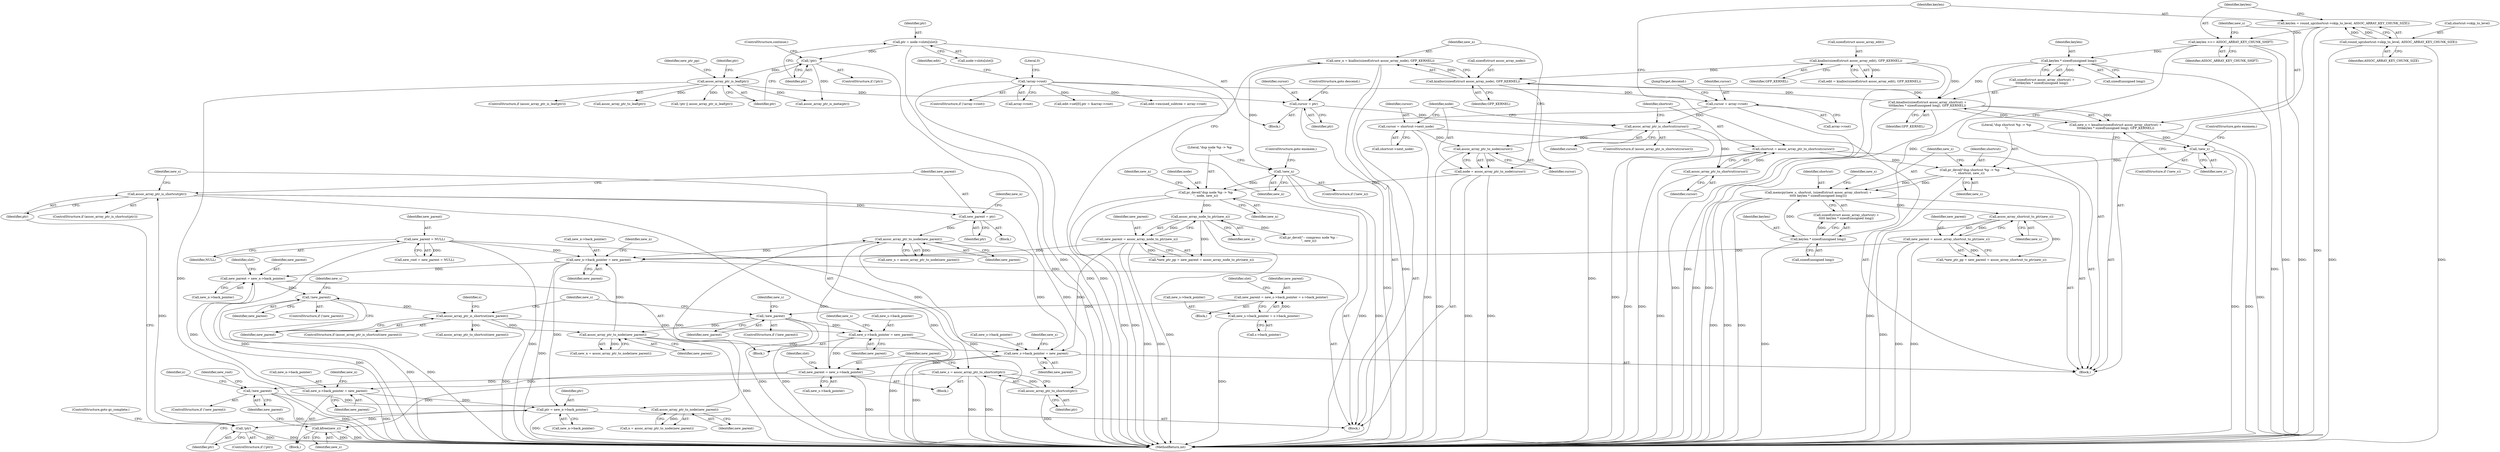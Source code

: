 digraph "0_linux_95389b08d93d5c06ec63ab49bd732b0069b7c35e@API" {
"1000770" [label="(Call,kfree(new_s))"];
"1000736" [label="(Call,new_s = assoc_array_ptr_to_shortcut(ptr))"];
"1000738" [label="(Call,assoc_array_ptr_to_shortcut(ptr))"];
"1000733" [label="(Call,assoc_array_ptr_is_shortcut(ptr))"];
"1000729" [label="(Call,!ptr)"];
"1000723" [label="(Call,ptr = new_n->back_pointer)"];
"1000299" [label="(Call,new_n->back_pointer = new_parent)"];
"1000713" [label="(Call,assoc_array_ptr_to_node(new_parent))"];
"1000684" [label="(Call,!new_parent)"];
"1000663" [label="(Call,new_parent = new_s->back_pointer = s->back_pointer)"];
"1000665" [label="(Call,new_s->back_pointer = s->back_pointer)"];
"1000653" [label="(Call,assoc_array_ptr_is_shortcut(new_parent))"];
"1000635" [label="(Call,!new_parent)"];
"1000622" [label="(Call,new_parent = new_n->back_pointer)"];
"1000760" [label="(Call,new_n->back_pointer = new_parent)"];
"1000740" [label="(Call,new_parent = new_s->back_pointer)"];
"1000251" [label="(Call,new_s->back_pointer = new_parent)"];
"1000314" [label="(Call,new_parent = assoc_array_node_to_ptr(new_n))"];
"1000316" [label="(Call,assoc_array_node_to_ptr(new_n))"];
"1000295" [label="(Call,pr_devel(\"dup node %p -> %p\n\", node, new_n))"];
"1000281" [label="(Call,node = assoc_array_ptr_to_node(cursor))"];
"1000283" [label="(Call,assoc_array_ptr_to_node(cursor))"];
"1000205" [label="(Call,assoc_array_ptr_is_shortcut(cursor))"];
"1000368" [label="(Call,cursor = ptr)"];
"1000344" [label="(Call,assoc_array_ptr_is_leaf(ptr))"];
"1000340" [label="(Call,!ptr)"];
"1000332" [label="(Call,ptr = node->slots[slot])"];
"1000198" [label="(Call,cursor = array->root)"];
"1000137" [label="(Call,!array->root)"];
"1000276" [label="(Call,cursor = shortcut->next_node)"];
"1000292" [label="(Call,!new_n)"];
"1000285" [label="(Call,new_n = kzalloc(sizeof(struct assoc_array_node), GFP_KERNEL))"];
"1000287" [label="(Call,kzalloc(sizeof(struct assoc_array_node), GFP_KERNEL))"];
"1000145" [label="(Call,kzalloc(sizeof(struct assoc_array_edit), GFP_KERNEL))"];
"1000224" [label="(Call,kmalloc(sizeof(struct assoc_array_shortcut) +\n\t\t\t\tkeylen * sizeof(unsigned long), GFP_KERNEL))"];
"1000228" [label="(Call,keylen * sizeof(unsigned long))"];
"1000219" [label="(Call,keylen >>= ASSOC_ARRAY_KEY_CHUNK_SHIFT)"];
"1000212" [label="(Call,keylen = round_up(shortcut->skip_to_level, ASSOC_ARRAY_KEY_CHUNK_SIZE))"];
"1000214" [label="(Call,round_up(shortcut->skip_to_level, ASSOC_ARRAY_KEY_CHUNK_SIZE))"];
"1000800" [label="(Call,assoc_array_ptr_to_node(new_parent))"];
"1000795" [label="(Call,new_parent = ptr)"];
"1000783" [label="(Call,assoc_array_ptr_to_node(new_parent))"];
"1000773" [label="(Call,!new_parent)"];
"1000191" [label="(Call,new_parent = NULL)"];
"1000701" [label="(Call,new_s->back_pointer = new_parent)"];
"1000266" [label="(Call,new_parent = assoc_array_shortcut_to_ptr(new_s))"];
"1000268" [label="(Call,assoc_array_shortcut_to_ptr(new_s))"];
"1000241" [label="(Call,memcpy(new_s, shortcut, (sizeof(struct assoc_array_shortcut) +\n\t\t\t\t\t keylen * sizeof(unsigned long))))"];
"1000237" [label="(Call,pr_devel(\"dup shortcut %p -> %p\n\", shortcut, new_s))"];
"1000208" [label="(Call,shortcut = assoc_array_ptr_to_shortcut(cursor))"];
"1000210" [label="(Call,assoc_array_ptr_to_shortcut(cursor))"];
"1000234" [label="(Call,!new_s)"];
"1000222" [label="(Call,new_s = kmalloc(sizeof(struct assoc_array_shortcut) +\n\t\t\t\tkeylen * sizeof(unsigned long), GFP_KERNEL))"];
"1000247" [label="(Call,keylen * sizeof(unsigned long))"];
"1000283" [label="(Call,assoc_array_ptr_to_node(cursor))"];
"1000204" [label="(ControlStructure,if (assoc_array_ptr_is_shortcut(cursor)))"];
"1000224" [label="(Call,kmalloc(sizeof(struct assoc_array_shortcut) +\n\t\t\t\tkeylen * sizeof(unsigned long), GFP_KERNEL))"];
"1000241" [label="(Call,memcpy(new_s, shortcut, (sizeof(struct assoc_array_shortcut) +\n\t\t\t\t\t keylen * sizeof(unsigned long))))"];
"1000137" [label="(Call,!array->root)"];
"1000277" [label="(Identifier,cursor)"];
"1000252" [label="(Call,new_s->back_pointer)"];
"1000623" [label="(Identifier,new_parent)"];
"1000203" [label="(JumpTarget,descend:)"];
"1000685" [label="(Identifier,new_parent)"];
"1000760" [label="(Call,new_n->back_pointer = new_parent)"];
"1000663" [label="(Call,new_parent = new_s->back_pointer = s->back_pointer)"];
"1000731" [label="(ControlStructure,goto gc_complete;)"];
"1000738" [label="(Call,assoc_array_ptr_to_shortcut(ptr))"];
"1000369" [label="(Identifier,cursor)"];
"1000442" [label="(Call,!ptr || assoc_array_ptr_is_leaf(ptr))"];
"1000689" [label="(Identifier,new_s)"];
"1000739" [label="(Identifier,ptr)"];
"1000213" [label="(Identifier,keylen)"];
"1000782" [label="(Identifier,n)"];
"1000301" [label="(Identifier,new_n)"];
"1000233" [label="(ControlStructure,if (!new_s))"];
"1000332" [label="(Call,ptr = node->slots[slot])"];
"1000736" [label="(Call,new_s = assoc_array_ptr_to_shortcut(ptr))"];
"1000371" [label="(ControlStructure,goto descend;)"];
"1000624" [label="(Call,new_n->back_pointer)"];
"1000298" [label="(Identifier,new_n)"];
"1000297" [label="(Identifier,node)"];
"1000268" [label="(Call,assoc_array_shortcut_to_ptr(new_s))"];
"1000225" [label="(Call,sizeof(struct assoc_array_shortcut) +\n\t\t\t\tkeylen * sizeof(unsigned long))"];
"1000664" [label="(Identifier,new_parent)"];
"1000683" [label="(ControlStructure,if (!new_parent))"];
"1000316" [label="(Call,assoc_array_node_to_ptr(new_n))"];
"1000628" [label="(Identifier,slot)"];
"1000339" [label="(ControlStructure,if (!ptr))"];
"1000222" [label="(Call,new_s = kmalloc(sizeof(struct assoc_array_shortcut) +\n\t\t\t\tkeylen * sizeof(unsigned long), GFP_KERNEL))"];
"1000199" [label="(Identifier,cursor)"];
"1000209" [label="(Identifier,shortcut)"];
"1000799" [label="(Identifier,new_n)"];
"1000116" [label="(Block,)"];
"1000258" [label="(Identifier,new_s)"];
"1000361" [label="(Identifier,new_ptr_pp)"];
"1000732" [label="(ControlStructure,if (assoc_array_ptr_is_shortcut(ptr)))"];
"1000734" [label="(Identifier,ptr)"];
"1000878" [label="(MethodReturn,int)"];
"1000299" [label="(Call,new_n->back_pointer = new_parent)"];
"1000669" [label="(Call,s->back_pointer)"];
"1000740" [label="(Call,new_parent = new_s->back_pointer)"];
"1000756" [label="(Block,)"];
"1000784" [label="(Identifier,new_parent)"];
"1000770" [label="(Call,kfree(new_s))"];
"1000286" [label="(Identifier,new_n)"];
"1000253" [label="(Identifier,new_s)"];
"1000212" [label="(Call,keylen = round_up(shortcut->skip_to_level, ASSOC_ARRAY_KEY_CHUNK_SIZE))"];
"1000333" [label="(Identifier,ptr)"];
"1000230" [label="(Call,sizeof(unsigned long))"];
"1000191" [label="(Call,new_parent = NULL)"];
"1000198" [label="(Call,cursor = array->root)"];
"1000138" [label="(Call,array->root)"];
"1000659" [label="(Call,assoc_array_ptr_to_shortcut(new_parent))"];
"1000341" [label="(Identifier,ptr)"];
"1000144" [label="(Identifier,edit)"];
"1000229" [label="(Identifier,keylen)"];
"1000345" [label="(Identifier,ptr)"];
"1000189" [label="(Call,new_root = new_parent = NULL)"];
"1000764" [label="(Identifier,new_parent)"];
"1000235" [label="(Identifier,new_s)"];
"1000741" [label="(Identifier,new_parent)"];
"1000306" [label="(Identifier,new_n)"];
"1000284" [label="(Identifier,cursor)"];
"1000733" [label="(Call,assoc_array_ptr_is_shortcut(ptr))"];
"1000774" [label="(Identifier,new_parent)"];
"1000282" [label="(Identifier,node)"];
"1000742" [label="(Call,new_s->back_pointer)"];
"1000242" [label="(Identifier,new_s)"];
"1000148" [label="(Identifier,GFP_KERNEL)"];
"1000228" [label="(Call,keylen * sizeof(unsigned long))"];
"1000635" [label="(Call,!new_parent)"];
"1000300" [label="(Call,new_n->back_pointer)"];
"1000303" [label="(Identifier,new_parent)"];
"1000350" [label="(Identifier,ptr)"];
"1000287" [label="(Call,kzalloc(sizeof(struct assoc_array_node), GFP_KERNEL))"];
"1000232" [label="(Identifier,GFP_KERNEL)"];
"1000713" [label="(Call,assoc_array_ptr_to_node(new_parent))"];
"1000334" [label="(Call,node->slots[slot])"];
"1000634" [label="(ControlStructure,if (!new_parent))"];
"1000655" [label="(Block,)"];
"1000705" [label="(Identifier,new_parent)"];
"1000263" [label="(Call,*new_ptr_pp = new_parent = assoc_array_shortcut_to_ptr(new_s))"];
"1000737" [label="(Identifier,new_s)"];
"1000761" [label="(Call,new_n->back_pointer)"];
"1000143" [label="(Call,edit = kzalloc(sizeof(struct assoc_array_edit), GFP_KERNEL))"];
"1000267" [label="(Identifier,new_parent)"];
"1000795" [label="(Call,new_parent = ptr)"];
"1000636" [label="(Identifier,new_parent)"];
"1000285" [label="(Call,new_n = kzalloc(sizeof(struct assoc_array_node), GFP_KERNEL))"];
"1000291" [label="(ControlStructure,if (!new_n))"];
"1000777" [label="(Identifier,new_root)"];
"1000200" [label="(Call,array->root)"];
"1000343" [label="(ControlStructure,if (assoc_array_ptr_is_leaf(ptr)))"];
"1000342" [label="(ControlStructure,continue;)"];
"1000730" [label="(Identifier,ptr)"];
"1000314" [label="(Call,new_parent = assoc_array_node_to_ptr(new_n))"];
"1000711" [label="(Call,new_n = assoc_array_ptr_to_node(new_parent))"];
"1000728" [label="(ControlStructure,if (!ptr))"];
"1000796" [label="(Identifier,new_parent)"];
"1000746" [label="(Identifier,slot)"];
"1000292" [label="(Call,!new_n)"];
"1000142" [label="(Literal,0)"];
"1000269" [label="(Identifier,new_s)"];
"1000266" [label="(Call,new_parent = assoc_array_shortcut_to_ptr(new_s))"];
"1000315" [label="(Identifier,new_parent)"];
"1000344" [label="(Call,assoc_array_ptr_is_leaf(ptr))"];
"1000240" [label="(Identifier,new_s)"];
"1000771" [label="(Identifier,new_s)"];
"1000234" [label="(Call,!new_s)"];
"1000211" [label="(Identifier,cursor)"];
"1000773" [label="(Call,!new_parent)"];
"1000248" [label="(Identifier,keylen)"];
"1000666" [label="(Call,new_s->back_pointer)"];
"1000244" [label="(Call,sizeof(struct assoc_array_shortcut) +\n\t\t\t\t\t keylen * sizeof(unsigned long))"];
"1000783" [label="(Call,assoc_array_ptr_to_node(new_parent))"];
"1000658" [label="(Identifier,s)"];
"1000614" [label="(Block,)"];
"1000170" [label="(Call,edit->set[0].ptr = &array->root)"];
"1000146" [label="(Call,sizeof(struct assoc_array_edit))"];
"1000290" [label="(Identifier,GFP_KERNEL)"];
"1000654" [label="(Identifier,new_parent)"];
"1000794" [label="(Block,)"];
"1000349" [label="(Call,assoc_array_ptr_to_leaf(ptr))"];
"1000238" [label="(Literal,\"dup shortcut %p -> %p\n\")"];
"1000293" [label="(Identifier,new_n)"];
"1000223" [label="(Identifier,new_s)"];
"1000665" [label="(Call,new_s->back_pointer = s->back_pointer)"];
"1000767" [label="(Identifier,new_n)"];
"1000725" [label="(Call,new_n->back_pointer)"];
"1000193" [label="(Identifier,NULL)"];
"1000684" [label="(Call,!new_parent)"];
"1000798" [label="(Call,new_n = assoc_array_ptr_to_node(new_parent))"];
"1000207" [label="(Block,)"];
"1000276" [label="(Call,cursor = shortcut->next_node)"];
"1000255" [label="(Identifier,new_parent)"];
"1000294" [label="(ControlStructure,goto enomem;)"];
"1000288" [label="(Call,sizeof(struct assoc_array_node))"];
"1000610" [label="(Call,assoc_array_ptr_is_meta(ptr))"];
"1000192" [label="(Identifier,new_parent)"];
"1000653" [label="(Call,assoc_array_ptr_is_shortcut(new_parent))"];
"1000239" [label="(Identifier,shortcut)"];
"1000801" [label="(Identifier,new_parent)"];
"1000703" [label="(Identifier,new_s)"];
"1000800" [label="(Call,assoc_array_ptr_to_node(new_parent))"];
"1000372" [label="(Call,pr_devel(\"-- compress node %p --\n\", new_n))"];
"1000220" [label="(Identifier,keylen)"];
"1000218" [label="(Identifier,ASSOC_ARRAY_KEY_CHUNK_SIZE)"];
"1000724" [label="(Identifier,ptr)"];
"1000368" [label="(Call,cursor = ptr)"];
"1000210" [label="(Call,assoc_array_ptr_to_shortcut(cursor))"];
"1000295" [label="(Call,pr_devel(\"dup node %p -> %p\n\", node, new_n))"];
"1000714" [label="(Identifier,new_parent)"];
"1000296" [label="(Literal,\"dup node %p -> %p\n\")"];
"1000247" [label="(Call,keylen * sizeof(unsigned long))"];
"1000708" [label="(Identifier,new_s)"];
"1000723" [label="(Call,ptr = new_n->back_pointer)"];
"1000640" [label="(Identifier,new_s)"];
"1000182" [label="(Call,edit->excised_subtree = array->root)"];
"1000622" [label="(Call,new_parent = new_n->back_pointer)"];
"1000251" [label="(Call,new_s->back_pointer = new_parent)"];
"1000219" [label="(Call,keylen >>= ASSOC_ARRAY_KEY_CHUNK_SHIFT)"];
"1000145" [label="(Call,kzalloc(sizeof(struct assoc_array_edit), GFP_KERNEL))"];
"1000311" [label="(Call,*new_ptr_pp = new_parent = assoc_array_node_to_ptr(new_n))"];
"1000214" [label="(Call,round_up(shortcut->skip_to_level, ASSOC_ARRAY_KEY_CHUNK_SIZE))"];
"1000281" [label="(Call,node = assoc_array_ptr_to_node(cursor))"];
"1000205" [label="(Call,assoc_array_ptr_is_shortcut(cursor))"];
"1000735" [label="(Block,)"];
"1000236" [label="(ControlStructure,goto enomem;)"];
"1000249" [label="(Call,sizeof(unsigned long))"];
"1000781" [label="(Call,n = assoc_array_ptr_to_node(new_parent))"];
"1000370" [label="(Identifier,ptr)"];
"1000221" [label="(Identifier,ASSOC_ARRAY_KEY_CHUNK_SHIFT)"];
"1000772" [label="(ControlStructure,if (!new_parent))"];
"1000215" [label="(Call,shortcut->skip_to_level)"];
"1000237" [label="(Call,pr_devel(\"dup shortcut %p -> %p\n\", shortcut, new_s))"];
"1000206" [label="(Identifier,cursor)"];
"1000331" [label="(Block,)"];
"1000243" [label="(Identifier,shortcut)"];
"1000340" [label="(Call,!ptr)"];
"1000701" [label="(Call,new_s->back_pointer = new_parent)"];
"1000702" [label="(Call,new_s->back_pointer)"];
"1000317" [label="(Identifier,new_n)"];
"1000673" [label="(Identifier,slot)"];
"1000208" [label="(Call,shortcut = assoc_array_ptr_to_shortcut(cursor))"];
"1000278" [label="(Call,shortcut->next_node)"];
"1000652" [label="(ControlStructure,if (assoc_array_ptr_is_shortcut(new_parent)))"];
"1000797" [label="(Identifier,ptr)"];
"1000729" [label="(Call,!ptr)"];
"1000136" [label="(ControlStructure,if (!array->root))"];
"1000770" -> "1000756"  [label="AST: "];
"1000770" -> "1000771"  [label="CFG: "];
"1000771" -> "1000770"  [label="AST: "];
"1000774" -> "1000770"  [label="CFG: "];
"1000770" -> "1000878"  [label="DDG: "];
"1000770" -> "1000878"  [label="DDG: "];
"1000736" -> "1000770"  [label="DDG: "];
"1000736" -> "1000735"  [label="AST: "];
"1000736" -> "1000738"  [label="CFG: "];
"1000737" -> "1000736"  [label="AST: "];
"1000738" -> "1000736"  [label="AST: "];
"1000741" -> "1000736"  [label="CFG: "];
"1000736" -> "1000878"  [label="DDG: "];
"1000736" -> "1000878"  [label="DDG: "];
"1000738" -> "1000736"  [label="DDG: "];
"1000738" -> "1000739"  [label="CFG: "];
"1000739" -> "1000738"  [label="AST: "];
"1000738" -> "1000878"  [label="DDG: "];
"1000733" -> "1000738"  [label="DDG: "];
"1000733" -> "1000732"  [label="AST: "];
"1000733" -> "1000734"  [label="CFG: "];
"1000734" -> "1000733"  [label="AST: "];
"1000737" -> "1000733"  [label="CFG: "];
"1000796" -> "1000733"  [label="CFG: "];
"1000733" -> "1000878"  [label="DDG: "];
"1000729" -> "1000733"  [label="DDG: "];
"1000733" -> "1000795"  [label="DDG: "];
"1000729" -> "1000728"  [label="AST: "];
"1000729" -> "1000730"  [label="CFG: "];
"1000730" -> "1000729"  [label="AST: "];
"1000731" -> "1000729"  [label="CFG: "];
"1000734" -> "1000729"  [label="CFG: "];
"1000729" -> "1000878"  [label="DDG: "];
"1000729" -> "1000878"  [label="DDG: "];
"1000723" -> "1000729"  [label="DDG: "];
"1000723" -> "1000116"  [label="AST: "];
"1000723" -> "1000725"  [label="CFG: "];
"1000724" -> "1000723"  [label="AST: "];
"1000725" -> "1000723"  [label="AST: "];
"1000730" -> "1000723"  [label="CFG: "];
"1000723" -> "1000878"  [label="DDG: "];
"1000299" -> "1000723"  [label="DDG: "];
"1000760" -> "1000723"  [label="DDG: "];
"1000299" -> "1000116"  [label="AST: "];
"1000299" -> "1000303"  [label="CFG: "];
"1000300" -> "1000299"  [label="AST: "];
"1000303" -> "1000299"  [label="AST: "];
"1000306" -> "1000299"  [label="CFG: "];
"1000299" -> "1000878"  [label="DDG: "];
"1000713" -> "1000299"  [label="DDG: "];
"1000314" -> "1000299"  [label="DDG: "];
"1000266" -> "1000299"  [label="DDG: "];
"1000800" -> "1000299"  [label="DDG: "];
"1000191" -> "1000299"  [label="DDG: "];
"1000299" -> "1000622"  [label="DDG: "];
"1000713" -> "1000711"  [label="AST: "];
"1000713" -> "1000714"  [label="CFG: "];
"1000714" -> "1000713"  [label="AST: "];
"1000711" -> "1000713"  [label="CFG: "];
"1000713" -> "1000878"  [label="DDG: "];
"1000713" -> "1000251"  [label="DDG: "];
"1000713" -> "1000711"  [label="DDG: "];
"1000684" -> "1000713"  [label="DDG: "];
"1000653" -> "1000713"  [label="DDG: "];
"1000684" -> "1000683"  [label="AST: "];
"1000684" -> "1000685"  [label="CFG: "];
"1000685" -> "1000684"  [label="AST: "];
"1000689" -> "1000684"  [label="CFG: "];
"1000703" -> "1000684"  [label="CFG: "];
"1000684" -> "1000878"  [label="DDG: "];
"1000684" -> "1000878"  [label="DDG: "];
"1000663" -> "1000684"  [label="DDG: "];
"1000684" -> "1000701"  [label="DDG: "];
"1000663" -> "1000655"  [label="AST: "];
"1000663" -> "1000665"  [label="CFG: "];
"1000664" -> "1000663"  [label="AST: "];
"1000665" -> "1000663"  [label="AST: "];
"1000673" -> "1000663"  [label="CFG: "];
"1000665" -> "1000663"  [label="DDG: "];
"1000665" -> "1000669"  [label="CFG: "];
"1000666" -> "1000665"  [label="AST: "];
"1000669" -> "1000665"  [label="AST: "];
"1000665" -> "1000878"  [label="DDG: "];
"1000653" -> "1000652"  [label="AST: "];
"1000653" -> "1000654"  [label="CFG: "];
"1000654" -> "1000653"  [label="AST: "];
"1000658" -> "1000653"  [label="CFG: "];
"1000703" -> "1000653"  [label="CFG: "];
"1000653" -> "1000878"  [label="DDG: "];
"1000635" -> "1000653"  [label="DDG: "];
"1000653" -> "1000659"  [label="DDG: "];
"1000653" -> "1000701"  [label="DDG: "];
"1000635" -> "1000634"  [label="AST: "];
"1000635" -> "1000636"  [label="CFG: "];
"1000636" -> "1000635"  [label="AST: "];
"1000640" -> "1000635"  [label="CFG: "];
"1000654" -> "1000635"  [label="CFG: "];
"1000635" -> "1000878"  [label="DDG: "];
"1000635" -> "1000878"  [label="DDG: "];
"1000622" -> "1000635"  [label="DDG: "];
"1000622" -> "1000614"  [label="AST: "];
"1000622" -> "1000624"  [label="CFG: "];
"1000623" -> "1000622"  [label="AST: "];
"1000624" -> "1000622"  [label="AST: "];
"1000628" -> "1000622"  [label="CFG: "];
"1000622" -> "1000878"  [label="DDG: "];
"1000760" -> "1000622"  [label="DDG: "];
"1000760" -> "1000756"  [label="AST: "];
"1000760" -> "1000764"  [label="CFG: "];
"1000761" -> "1000760"  [label="AST: "];
"1000764" -> "1000760"  [label="AST: "];
"1000767" -> "1000760"  [label="CFG: "];
"1000760" -> "1000878"  [label="DDG: "];
"1000740" -> "1000760"  [label="DDG: "];
"1000740" -> "1000735"  [label="AST: "];
"1000740" -> "1000742"  [label="CFG: "];
"1000741" -> "1000740"  [label="AST: "];
"1000742" -> "1000740"  [label="AST: "];
"1000746" -> "1000740"  [label="CFG: "];
"1000740" -> "1000878"  [label="DDG: "];
"1000251" -> "1000740"  [label="DDG: "];
"1000701" -> "1000740"  [label="DDG: "];
"1000740" -> "1000773"  [label="DDG: "];
"1000740" -> "1000800"  [label="DDG: "];
"1000251" -> "1000207"  [label="AST: "];
"1000251" -> "1000255"  [label="CFG: "];
"1000252" -> "1000251"  [label="AST: "];
"1000255" -> "1000251"  [label="AST: "];
"1000258" -> "1000251"  [label="CFG: "];
"1000251" -> "1000878"  [label="DDG: "];
"1000314" -> "1000251"  [label="DDG: "];
"1000800" -> "1000251"  [label="DDG: "];
"1000191" -> "1000251"  [label="DDG: "];
"1000314" -> "1000311"  [label="AST: "];
"1000314" -> "1000316"  [label="CFG: "];
"1000315" -> "1000314"  [label="AST: "];
"1000316" -> "1000314"  [label="AST: "];
"1000311" -> "1000314"  [label="CFG: "];
"1000314" -> "1000878"  [label="DDG: "];
"1000314" -> "1000878"  [label="DDG: "];
"1000314" -> "1000311"  [label="DDG: "];
"1000316" -> "1000314"  [label="DDG: "];
"1000316" -> "1000317"  [label="CFG: "];
"1000317" -> "1000316"  [label="AST: "];
"1000316" -> "1000878"  [label="DDG: "];
"1000316" -> "1000311"  [label="DDG: "];
"1000295" -> "1000316"  [label="DDG: "];
"1000316" -> "1000372"  [label="DDG: "];
"1000295" -> "1000116"  [label="AST: "];
"1000295" -> "1000298"  [label="CFG: "];
"1000296" -> "1000295"  [label="AST: "];
"1000297" -> "1000295"  [label="AST: "];
"1000298" -> "1000295"  [label="AST: "];
"1000301" -> "1000295"  [label="CFG: "];
"1000295" -> "1000878"  [label="DDG: "];
"1000295" -> "1000878"  [label="DDG: "];
"1000281" -> "1000295"  [label="DDG: "];
"1000292" -> "1000295"  [label="DDG: "];
"1000281" -> "1000116"  [label="AST: "];
"1000281" -> "1000283"  [label="CFG: "];
"1000282" -> "1000281"  [label="AST: "];
"1000283" -> "1000281"  [label="AST: "];
"1000286" -> "1000281"  [label="CFG: "];
"1000281" -> "1000878"  [label="DDG: "];
"1000281" -> "1000878"  [label="DDG: "];
"1000283" -> "1000281"  [label="DDG: "];
"1000283" -> "1000284"  [label="CFG: "];
"1000284" -> "1000283"  [label="AST: "];
"1000283" -> "1000878"  [label="DDG: "];
"1000205" -> "1000283"  [label="DDG: "];
"1000276" -> "1000283"  [label="DDG: "];
"1000205" -> "1000204"  [label="AST: "];
"1000205" -> "1000206"  [label="CFG: "];
"1000206" -> "1000205"  [label="AST: "];
"1000209" -> "1000205"  [label="CFG: "];
"1000282" -> "1000205"  [label="CFG: "];
"1000205" -> "1000878"  [label="DDG: "];
"1000368" -> "1000205"  [label="DDG: "];
"1000198" -> "1000205"  [label="DDG: "];
"1000205" -> "1000210"  [label="DDG: "];
"1000368" -> "1000331"  [label="AST: "];
"1000368" -> "1000370"  [label="CFG: "];
"1000369" -> "1000368"  [label="AST: "];
"1000370" -> "1000368"  [label="AST: "];
"1000371" -> "1000368"  [label="CFG: "];
"1000368" -> "1000878"  [label="DDG: "];
"1000344" -> "1000368"  [label="DDG: "];
"1000344" -> "1000343"  [label="AST: "];
"1000344" -> "1000345"  [label="CFG: "];
"1000345" -> "1000344"  [label="AST: "];
"1000350" -> "1000344"  [label="CFG: "];
"1000361" -> "1000344"  [label="CFG: "];
"1000344" -> "1000878"  [label="DDG: "];
"1000340" -> "1000344"  [label="DDG: "];
"1000344" -> "1000349"  [label="DDG: "];
"1000344" -> "1000442"  [label="DDG: "];
"1000344" -> "1000610"  [label="DDG: "];
"1000340" -> "1000339"  [label="AST: "];
"1000340" -> "1000341"  [label="CFG: "];
"1000341" -> "1000340"  [label="AST: "];
"1000342" -> "1000340"  [label="CFG: "];
"1000345" -> "1000340"  [label="CFG: "];
"1000340" -> "1000878"  [label="DDG: "];
"1000332" -> "1000340"  [label="DDG: "];
"1000340" -> "1000610"  [label="DDG: "];
"1000332" -> "1000331"  [label="AST: "];
"1000332" -> "1000334"  [label="CFG: "];
"1000333" -> "1000332"  [label="AST: "];
"1000334" -> "1000332"  [label="AST: "];
"1000341" -> "1000332"  [label="CFG: "];
"1000332" -> "1000878"  [label="DDG: "];
"1000198" -> "1000116"  [label="AST: "];
"1000198" -> "1000200"  [label="CFG: "];
"1000199" -> "1000198"  [label="AST: "];
"1000200" -> "1000198"  [label="AST: "];
"1000203" -> "1000198"  [label="CFG: "];
"1000198" -> "1000878"  [label="DDG: "];
"1000137" -> "1000198"  [label="DDG: "];
"1000137" -> "1000136"  [label="AST: "];
"1000137" -> "1000138"  [label="CFG: "];
"1000138" -> "1000137"  [label="AST: "];
"1000142" -> "1000137"  [label="CFG: "];
"1000144" -> "1000137"  [label="CFG: "];
"1000137" -> "1000878"  [label="DDG: "];
"1000137" -> "1000878"  [label="DDG: "];
"1000137" -> "1000170"  [label="DDG: "];
"1000137" -> "1000182"  [label="DDG: "];
"1000276" -> "1000207"  [label="AST: "];
"1000276" -> "1000278"  [label="CFG: "];
"1000277" -> "1000276"  [label="AST: "];
"1000278" -> "1000276"  [label="AST: "];
"1000282" -> "1000276"  [label="CFG: "];
"1000276" -> "1000878"  [label="DDG: "];
"1000292" -> "1000291"  [label="AST: "];
"1000292" -> "1000293"  [label="CFG: "];
"1000293" -> "1000292"  [label="AST: "];
"1000294" -> "1000292"  [label="CFG: "];
"1000296" -> "1000292"  [label="CFG: "];
"1000292" -> "1000878"  [label="DDG: "];
"1000292" -> "1000878"  [label="DDG: "];
"1000285" -> "1000292"  [label="DDG: "];
"1000285" -> "1000116"  [label="AST: "];
"1000285" -> "1000287"  [label="CFG: "];
"1000286" -> "1000285"  [label="AST: "];
"1000287" -> "1000285"  [label="AST: "];
"1000293" -> "1000285"  [label="CFG: "];
"1000285" -> "1000878"  [label="DDG: "];
"1000287" -> "1000285"  [label="DDG: "];
"1000287" -> "1000290"  [label="CFG: "];
"1000288" -> "1000287"  [label="AST: "];
"1000290" -> "1000287"  [label="AST: "];
"1000287" -> "1000878"  [label="DDG: "];
"1000287" -> "1000224"  [label="DDG: "];
"1000145" -> "1000287"  [label="DDG: "];
"1000224" -> "1000287"  [label="DDG: "];
"1000145" -> "1000143"  [label="AST: "];
"1000145" -> "1000148"  [label="CFG: "];
"1000146" -> "1000145"  [label="AST: "];
"1000148" -> "1000145"  [label="AST: "];
"1000143" -> "1000145"  [label="CFG: "];
"1000145" -> "1000878"  [label="DDG: "];
"1000145" -> "1000143"  [label="DDG: "];
"1000145" -> "1000224"  [label="DDG: "];
"1000224" -> "1000222"  [label="AST: "];
"1000224" -> "1000232"  [label="CFG: "];
"1000225" -> "1000224"  [label="AST: "];
"1000232" -> "1000224"  [label="AST: "];
"1000222" -> "1000224"  [label="CFG: "];
"1000224" -> "1000878"  [label="DDG: "];
"1000224" -> "1000878"  [label="DDG: "];
"1000224" -> "1000222"  [label="DDG: "];
"1000224" -> "1000222"  [label="DDG: "];
"1000228" -> "1000224"  [label="DDG: "];
"1000228" -> "1000225"  [label="AST: "];
"1000228" -> "1000230"  [label="CFG: "];
"1000229" -> "1000228"  [label="AST: "];
"1000230" -> "1000228"  [label="AST: "];
"1000225" -> "1000228"  [label="CFG: "];
"1000228" -> "1000878"  [label="DDG: "];
"1000228" -> "1000225"  [label="DDG: "];
"1000219" -> "1000228"  [label="DDG: "];
"1000228" -> "1000247"  [label="DDG: "];
"1000219" -> "1000207"  [label="AST: "];
"1000219" -> "1000221"  [label="CFG: "];
"1000220" -> "1000219"  [label="AST: "];
"1000221" -> "1000219"  [label="AST: "];
"1000223" -> "1000219"  [label="CFG: "];
"1000219" -> "1000878"  [label="DDG: "];
"1000219" -> "1000878"  [label="DDG: "];
"1000212" -> "1000219"  [label="DDG: "];
"1000212" -> "1000207"  [label="AST: "];
"1000212" -> "1000214"  [label="CFG: "];
"1000213" -> "1000212"  [label="AST: "];
"1000214" -> "1000212"  [label="AST: "];
"1000220" -> "1000212"  [label="CFG: "];
"1000212" -> "1000878"  [label="DDG: "];
"1000214" -> "1000212"  [label="DDG: "];
"1000214" -> "1000212"  [label="DDG: "];
"1000214" -> "1000218"  [label="CFG: "];
"1000215" -> "1000214"  [label="AST: "];
"1000218" -> "1000214"  [label="AST: "];
"1000214" -> "1000878"  [label="DDG: "];
"1000214" -> "1000878"  [label="DDG: "];
"1000800" -> "1000798"  [label="AST: "];
"1000800" -> "1000801"  [label="CFG: "];
"1000801" -> "1000800"  [label="AST: "];
"1000798" -> "1000800"  [label="CFG: "];
"1000800" -> "1000878"  [label="DDG: "];
"1000800" -> "1000798"  [label="DDG: "];
"1000795" -> "1000800"  [label="DDG: "];
"1000783" -> "1000800"  [label="DDG: "];
"1000795" -> "1000794"  [label="AST: "];
"1000795" -> "1000797"  [label="CFG: "];
"1000796" -> "1000795"  [label="AST: "];
"1000797" -> "1000795"  [label="AST: "];
"1000799" -> "1000795"  [label="CFG: "];
"1000783" -> "1000781"  [label="AST: "];
"1000783" -> "1000784"  [label="CFG: "];
"1000784" -> "1000783"  [label="AST: "];
"1000781" -> "1000783"  [label="CFG: "];
"1000783" -> "1000781"  [label="DDG: "];
"1000773" -> "1000783"  [label="DDG: "];
"1000773" -> "1000772"  [label="AST: "];
"1000773" -> "1000774"  [label="CFG: "];
"1000774" -> "1000773"  [label="AST: "];
"1000777" -> "1000773"  [label="CFG: "];
"1000782" -> "1000773"  [label="CFG: "];
"1000773" -> "1000878"  [label="DDG: "];
"1000773" -> "1000878"  [label="DDG: "];
"1000191" -> "1000189"  [label="AST: "];
"1000191" -> "1000193"  [label="CFG: "];
"1000192" -> "1000191"  [label="AST: "];
"1000193" -> "1000191"  [label="AST: "];
"1000189" -> "1000191"  [label="CFG: "];
"1000191" -> "1000878"  [label="DDG: "];
"1000191" -> "1000878"  [label="DDG: "];
"1000191" -> "1000189"  [label="DDG: "];
"1000701" -> "1000614"  [label="AST: "];
"1000701" -> "1000705"  [label="CFG: "];
"1000702" -> "1000701"  [label="AST: "];
"1000705" -> "1000701"  [label="AST: "];
"1000708" -> "1000701"  [label="CFG: "];
"1000701" -> "1000878"  [label="DDG: "];
"1000266" -> "1000263"  [label="AST: "];
"1000266" -> "1000268"  [label="CFG: "];
"1000267" -> "1000266"  [label="AST: "];
"1000268" -> "1000266"  [label="AST: "];
"1000263" -> "1000266"  [label="CFG: "];
"1000266" -> "1000878"  [label="DDG: "];
"1000266" -> "1000878"  [label="DDG: "];
"1000266" -> "1000263"  [label="DDG: "];
"1000268" -> "1000266"  [label="DDG: "];
"1000268" -> "1000269"  [label="CFG: "];
"1000269" -> "1000268"  [label="AST: "];
"1000268" -> "1000878"  [label="DDG: "];
"1000268" -> "1000263"  [label="DDG: "];
"1000241" -> "1000268"  [label="DDG: "];
"1000241" -> "1000207"  [label="AST: "];
"1000241" -> "1000244"  [label="CFG: "];
"1000242" -> "1000241"  [label="AST: "];
"1000243" -> "1000241"  [label="AST: "];
"1000244" -> "1000241"  [label="AST: "];
"1000253" -> "1000241"  [label="CFG: "];
"1000241" -> "1000878"  [label="DDG: "];
"1000241" -> "1000878"  [label="DDG: "];
"1000241" -> "1000878"  [label="DDG: "];
"1000237" -> "1000241"  [label="DDG: "];
"1000237" -> "1000241"  [label="DDG: "];
"1000247" -> "1000241"  [label="DDG: "];
"1000237" -> "1000207"  [label="AST: "];
"1000237" -> "1000240"  [label="CFG: "];
"1000238" -> "1000237"  [label="AST: "];
"1000239" -> "1000237"  [label="AST: "];
"1000240" -> "1000237"  [label="AST: "];
"1000242" -> "1000237"  [label="CFG: "];
"1000237" -> "1000878"  [label="DDG: "];
"1000208" -> "1000237"  [label="DDG: "];
"1000234" -> "1000237"  [label="DDG: "];
"1000208" -> "1000207"  [label="AST: "];
"1000208" -> "1000210"  [label="CFG: "];
"1000209" -> "1000208"  [label="AST: "];
"1000210" -> "1000208"  [label="AST: "];
"1000213" -> "1000208"  [label="CFG: "];
"1000208" -> "1000878"  [label="DDG: "];
"1000208" -> "1000878"  [label="DDG: "];
"1000210" -> "1000208"  [label="DDG: "];
"1000210" -> "1000211"  [label="CFG: "];
"1000211" -> "1000210"  [label="AST: "];
"1000210" -> "1000878"  [label="DDG: "];
"1000234" -> "1000233"  [label="AST: "];
"1000234" -> "1000235"  [label="CFG: "];
"1000235" -> "1000234"  [label="AST: "];
"1000236" -> "1000234"  [label="CFG: "];
"1000238" -> "1000234"  [label="CFG: "];
"1000234" -> "1000878"  [label="DDG: "];
"1000234" -> "1000878"  [label="DDG: "];
"1000222" -> "1000234"  [label="DDG: "];
"1000222" -> "1000207"  [label="AST: "];
"1000223" -> "1000222"  [label="AST: "];
"1000235" -> "1000222"  [label="CFG: "];
"1000222" -> "1000878"  [label="DDG: "];
"1000247" -> "1000244"  [label="AST: "];
"1000247" -> "1000249"  [label="CFG: "];
"1000248" -> "1000247"  [label="AST: "];
"1000249" -> "1000247"  [label="AST: "];
"1000244" -> "1000247"  [label="CFG: "];
"1000247" -> "1000878"  [label="DDG: "];
"1000247" -> "1000244"  [label="DDG: "];
}
